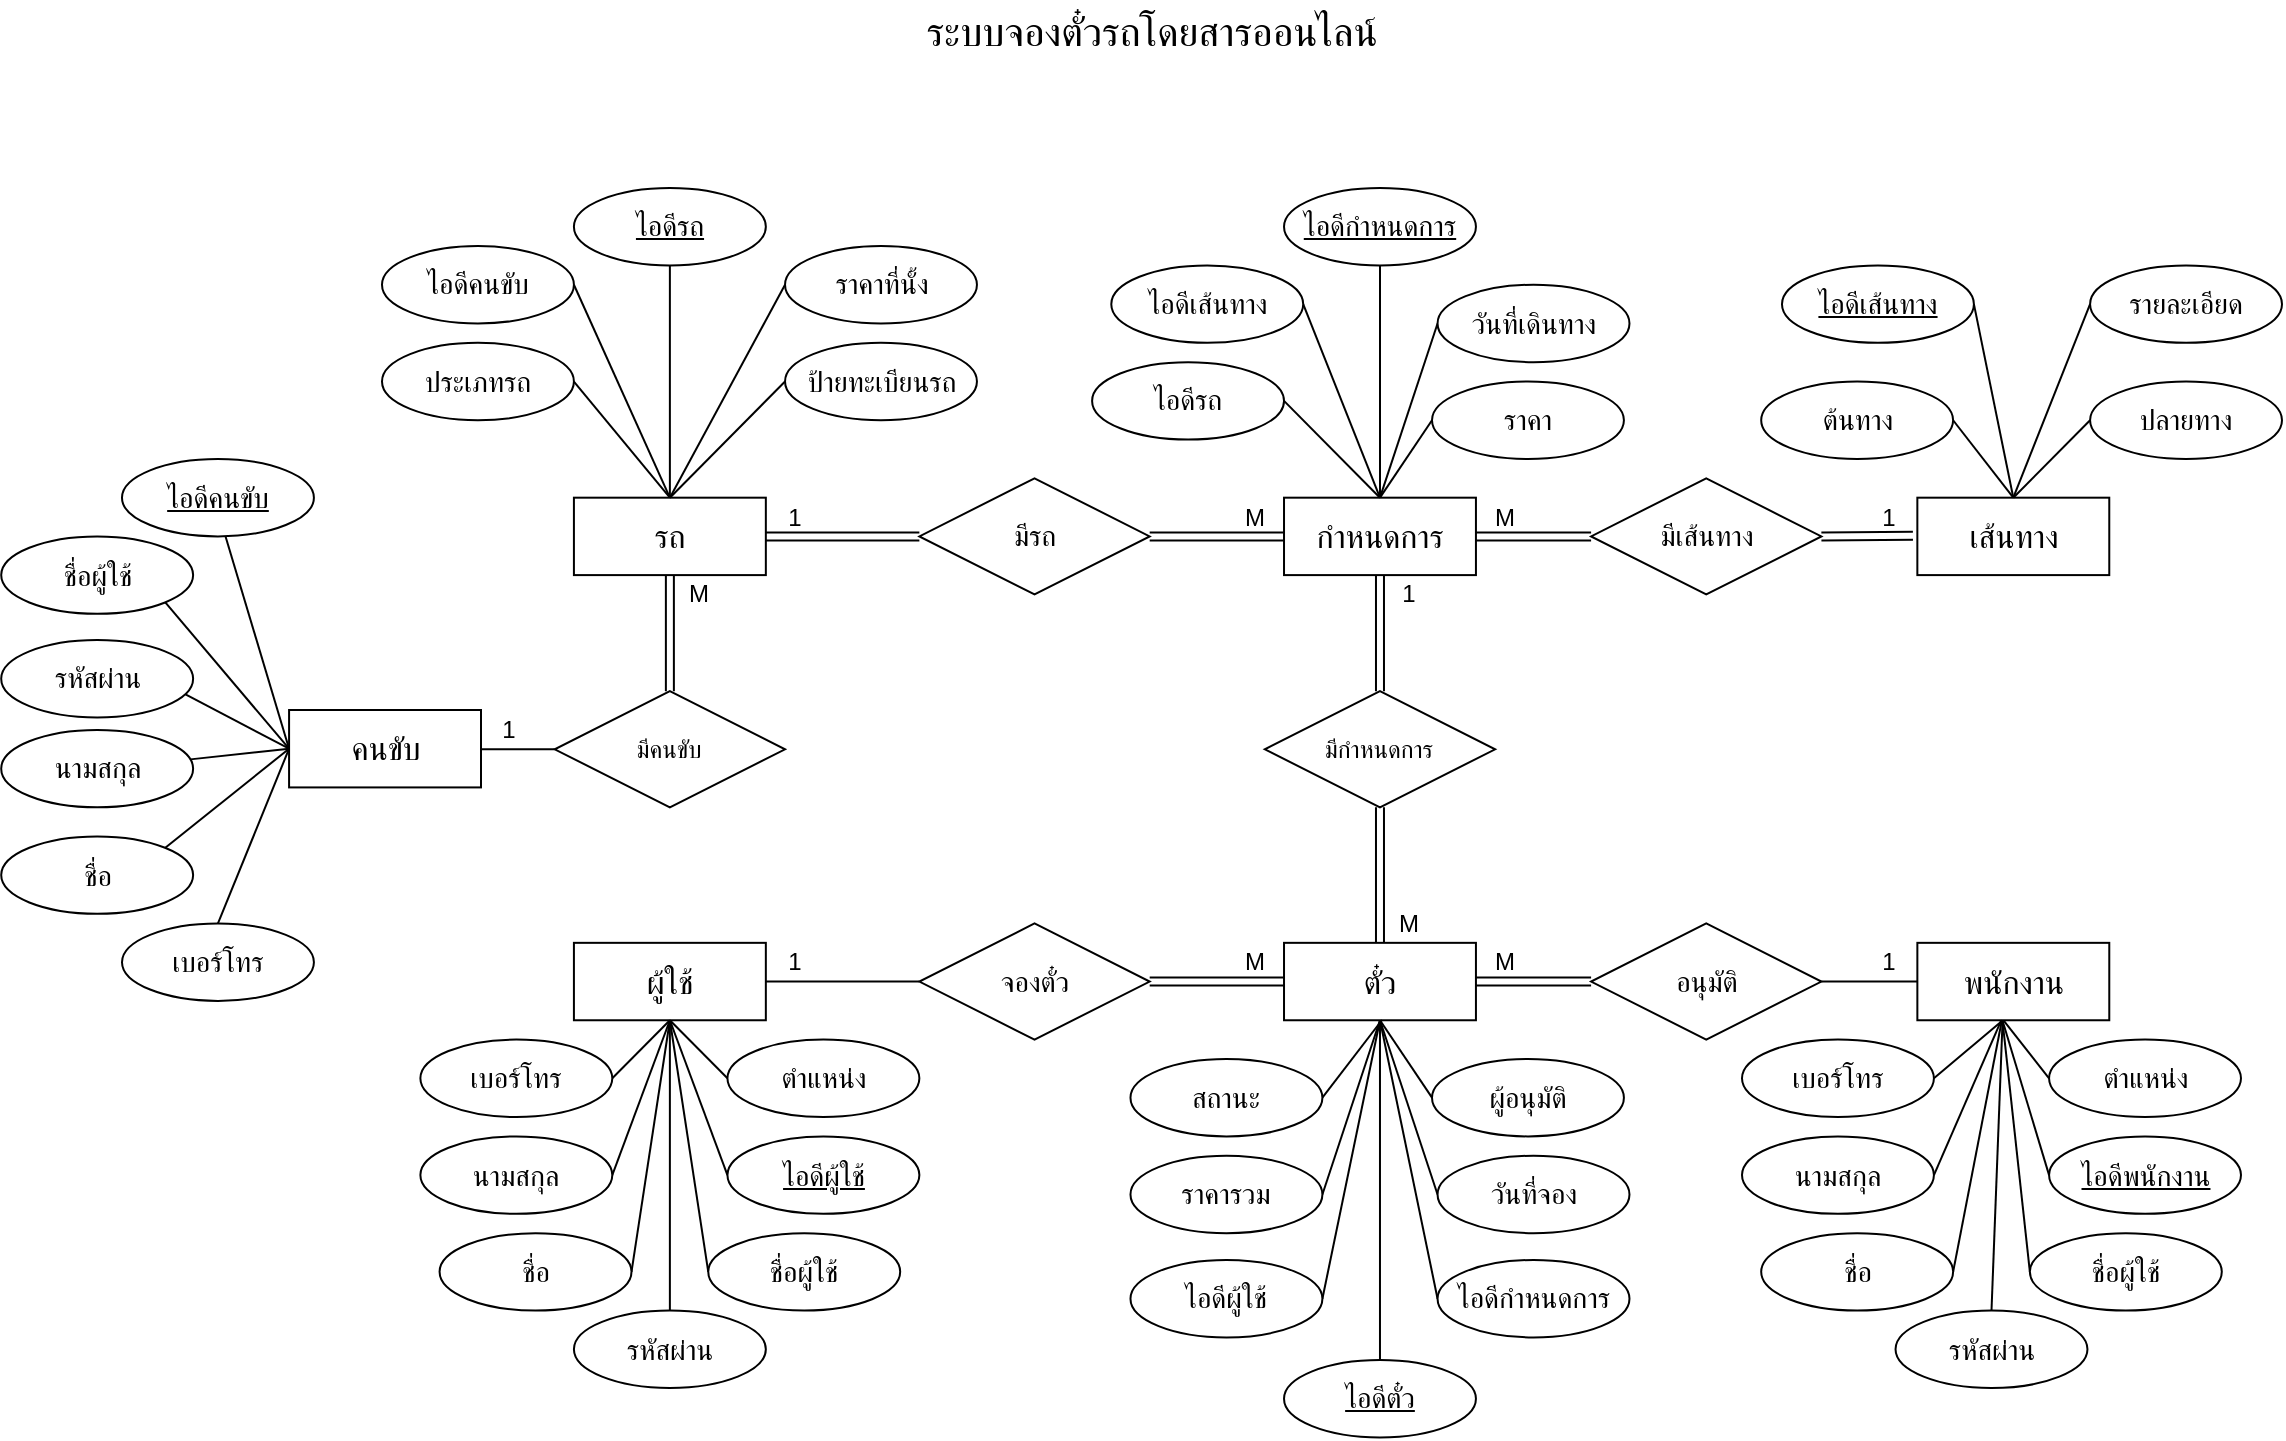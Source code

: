 <mxfile version="21.7.1" type="github">
  <diagram name="Page-1" id="Dknae987lEnLRzKgi6Qo">
    <mxGraphModel dx="1456" dy="661" grid="1" gridSize="10" guides="1" tooltips="1" connect="1" arrows="1" fold="1" page="1" pageScale="1" pageWidth="1169" pageHeight="827" math="0" shadow="0">
      <root>
        <mxCell id="0" />
        <mxCell id="1" parent="0" />
        <mxCell id="DM42iVaKXkSUvbLaC_-R-83" value="ระบบจองตั๋วรถโดยสารออนไลน์" style="text;strokeColor=none;align=center;fillColor=none;html=1;verticalAlign=middle;whiteSpace=wrap;rounded=0;fontSize=20;" parent="1" vertex="1">
          <mxGeometry x="445" y="20" width="280" height="30" as="geometry" />
        </mxCell>
        <mxCell id="DM42iVaKXkSUvbLaC_-R-16" value="ตั๋ว" style="whiteSpace=wrap;html=1;align=center;fontSize=16;" parent="1" vertex="1">
          <mxGeometry x="651.01" y="491.419" width="95.96" height="38.71" as="geometry" />
        </mxCell>
        <mxCell id="fq7sKHzNKrUJjAVNYg1c-3" value="ผู้ใช้" style="whiteSpace=wrap;html=1;align=center;fontSize=16;labelPosition=center;verticalLabelPosition=middle;verticalAlign=middle;" parent="1" vertex="1">
          <mxGeometry x="295.96" y="491.419" width="95.96" height="38.71" as="geometry" />
        </mxCell>
        <mxCell id="fq7sKHzNKrUJjAVNYg1c-7" style="edgeStyle=none;rounded=0;orthogonalLoop=1;jettySize=auto;html=1;exitX=0;exitY=0.5;exitDx=0;exitDy=0;endArrow=none;endFill=0;entryX=0.5;entryY=1;entryDx=0;entryDy=0;fontSize=14;labelPosition=center;verticalLabelPosition=middle;align=center;verticalAlign=middle;" parent="1" source="fq7sKHzNKrUJjAVNYg1c-4" target="fq7sKHzNKrUJjAVNYg1c-3" edge="1">
          <mxGeometry relative="1" as="geometry" />
        </mxCell>
        <mxCell id="fq7sKHzNKrUJjAVNYg1c-4" value="ไอดีผู้ใช้" style="ellipse;whiteSpace=wrap;html=1;align=center;fontStyle=4;fontSize=14;labelPosition=center;verticalLabelPosition=middle;verticalAlign=middle;" parent="1" vertex="1">
          <mxGeometry x="372.727" y="588.194" width="95.96" height="38.71" as="geometry" />
        </mxCell>
        <mxCell id="DM42iVaKXkSUvbLaC_-R-5" style="rounded=0;orthogonalLoop=1;jettySize=auto;html=1;entryX=0.5;entryY=1;entryDx=0;entryDy=0;endArrow=none;endFill=0;fontSize=14;labelPosition=center;verticalLabelPosition=middle;align=center;verticalAlign=middle;exitX=0;exitY=0.5;exitDx=0;exitDy=0;" parent="1" source="DM42iVaKXkSUvbLaC_-R-4" target="fq7sKHzNKrUJjAVNYg1c-3" edge="1">
          <mxGeometry relative="1" as="geometry" />
        </mxCell>
        <mxCell id="DM42iVaKXkSUvbLaC_-R-4" value="ชื่อผู้ใช้" style="ellipse;whiteSpace=wrap;html=1;align=center;fontStyle=0;fontSize=14;labelPosition=center;verticalLabelPosition=middle;verticalAlign=middle;" parent="1" vertex="1">
          <mxGeometry x="363.131" y="636.581" width="95.96" height="38.71" as="geometry" />
        </mxCell>
        <mxCell id="DM42iVaKXkSUvbLaC_-R-9" style="rounded=0;orthogonalLoop=1;jettySize=auto;html=1;exitX=0.5;exitY=0;exitDx=0;exitDy=0;endArrow=none;endFill=0;fontSize=14;labelPosition=center;verticalLabelPosition=middle;align=center;verticalAlign=middle;" parent="1" source="DM42iVaKXkSUvbLaC_-R-6" edge="1">
          <mxGeometry relative="1" as="geometry">
            <mxPoint x="343.939" y="530.129" as="targetPoint" />
          </mxGeometry>
        </mxCell>
        <mxCell id="DM42iVaKXkSUvbLaC_-R-6" value="รหัสผ่าน" style="ellipse;whiteSpace=wrap;html=1;align=center;fontSize=14;labelPosition=center;verticalLabelPosition=middle;verticalAlign=middle;" parent="1" vertex="1">
          <mxGeometry x="295.96" y="675.29" width="95.96" height="38.71" as="geometry" />
        </mxCell>
        <mxCell id="DM42iVaKXkSUvbLaC_-R-10" style="rounded=0;orthogonalLoop=1;jettySize=auto;html=1;exitX=1;exitY=0.5;exitDx=0;exitDy=0;endArrow=none;endFill=0;fontSize=14;labelPosition=center;verticalLabelPosition=middle;align=center;verticalAlign=middle;" parent="1" source="DM42iVaKXkSUvbLaC_-R-7" edge="1">
          <mxGeometry relative="1" as="geometry">
            <mxPoint x="343.939" y="530.129" as="targetPoint" />
          </mxGeometry>
        </mxCell>
        <mxCell id="DM42iVaKXkSUvbLaC_-R-7" value="ชื่อ" style="ellipse;whiteSpace=wrap;html=1;align=center;fontSize=14;labelPosition=center;verticalLabelPosition=middle;verticalAlign=middle;" parent="1" vertex="1">
          <mxGeometry x="228.788" y="636.581" width="95.96" height="38.71" as="geometry" />
        </mxCell>
        <mxCell id="DM42iVaKXkSUvbLaC_-R-11" style="rounded=0;orthogonalLoop=1;jettySize=auto;html=1;exitX=1;exitY=0.5;exitDx=0;exitDy=0;endArrow=none;endFill=0;fontSize=14;labelPosition=center;verticalLabelPosition=middle;align=center;verticalAlign=middle;" parent="1" source="DM42iVaKXkSUvbLaC_-R-8" edge="1">
          <mxGeometry relative="1" as="geometry">
            <mxPoint x="343.939" y="530.129" as="targetPoint" />
          </mxGeometry>
        </mxCell>
        <mxCell id="DM42iVaKXkSUvbLaC_-R-8" value="นามสกุล" style="ellipse;whiteSpace=wrap;html=1;align=center;fontSize=14;labelPosition=center;verticalLabelPosition=middle;verticalAlign=middle;" parent="1" vertex="1">
          <mxGeometry x="219.192" y="588.194" width="95.96" height="38.71" as="geometry" />
        </mxCell>
        <mxCell id="DM42iVaKXkSUvbLaC_-R-14" style="rounded=0;orthogonalLoop=1;jettySize=auto;html=1;exitX=1;exitY=0.5;exitDx=0;exitDy=0;entryX=0.5;entryY=1;entryDx=0;entryDy=0;endArrow=none;endFill=0;fontSize=14;labelPosition=center;verticalLabelPosition=middle;align=center;verticalAlign=middle;" parent="1" source="DM42iVaKXkSUvbLaC_-R-12" target="fq7sKHzNKrUJjAVNYg1c-3" edge="1">
          <mxGeometry relative="1" as="geometry" />
        </mxCell>
        <mxCell id="DM42iVaKXkSUvbLaC_-R-12" value="เบอร์โทร" style="ellipse;whiteSpace=wrap;html=1;align=center;fontSize=14;labelPosition=center;verticalLabelPosition=middle;verticalAlign=middle;" parent="1" vertex="1">
          <mxGeometry x="219.192" y="539.806" width="95.96" height="38.71" as="geometry" />
        </mxCell>
        <mxCell id="DM42iVaKXkSUvbLaC_-R-15" style="rounded=0;orthogonalLoop=1;jettySize=auto;html=1;exitX=0;exitY=0.5;exitDx=0;exitDy=0;entryX=0.5;entryY=1;entryDx=0;entryDy=0;endArrow=none;endFill=0;fontSize=14;labelPosition=center;verticalLabelPosition=middle;align=center;verticalAlign=middle;" parent="1" source="DM42iVaKXkSUvbLaC_-R-13" target="fq7sKHzNKrUJjAVNYg1c-3" edge="1">
          <mxGeometry relative="1" as="geometry" />
        </mxCell>
        <mxCell id="DM42iVaKXkSUvbLaC_-R-13" value="ตำแหน่ง" style="ellipse;whiteSpace=wrap;html=1;align=center;fontSize=14;labelPosition=center;verticalLabelPosition=middle;verticalAlign=middle;" parent="1" vertex="1">
          <mxGeometry x="372.727" y="539.806" width="95.96" height="38.71" as="geometry" />
        </mxCell>
        <mxCell id="DM42iVaKXkSUvbLaC_-R-18" value="รถ" style="whiteSpace=wrap;html=1;align=center;fontSize=16;" parent="1" vertex="1">
          <mxGeometry x="295.96" y="268.839" width="95.96" height="38.71" as="geometry" />
        </mxCell>
        <mxCell id="DM42iVaKXkSUvbLaC_-R-25" style="edgeStyle=orthogonalEdgeStyle;rounded=0;orthogonalLoop=1;jettySize=auto;html=1;exitX=0.5;exitY=1;exitDx=0;exitDy=0;entryX=0.5;entryY=0;entryDx=0;entryDy=0;verticalAlign=bottom;endArrow=none;endFill=0;" parent="1" source="DM42iVaKXkSUvbLaC_-R-20" target="DM42iVaKXkSUvbLaC_-R-18" edge="1">
          <mxGeometry relative="1" as="geometry" />
        </mxCell>
        <mxCell id="DM42iVaKXkSUvbLaC_-R-20" value="ไอดีรถ" style="ellipse;whiteSpace=wrap;html=1;align=center;fontStyle=4;fontSize=14;" parent="1" vertex="1">
          <mxGeometry x="295.96" y="114" width="95.96" height="38.71" as="geometry" />
        </mxCell>
        <mxCell id="DM42iVaKXkSUvbLaC_-R-29" style="rounded=0;orthogonalLoop=1;jettySize=auto;html=1;exitX=0;exitY=0.5;exitDx=0;exitDy=0;entryX=0.5;entryY=0;entryDx=0;entryDy=0;endArrow=none;endFill=0;" parent="1" source="DM42iVaKXkSUvbLaC_-R-21" target="DM42iVaKXkSUvbLaC_-R-18" edge="1">
          <mxGeometry relative="1" as="geometry" />
        </mxCell>
        <mxCell id="DM42iVaKXkSUvbLaC_-R-21" value="ป้ายทะเบียนรถ" style="ellipse;whiteSpace=wrap;html=1;align=center;fontSize=14;" parent="1" vertex="1">
          <mxGeometry x="401.515" y="191.419" width="95.96" height="38.71" as="geometry" />
        </mxCell>
        <mxCell id="DM42iVaKXkSUvbLaC_-R-26" style="rounded=0;orthogonalLoop=1;jettySize=auto;html=1;exitX=1;exitY=0.5;exitDx=0;exitDy=0;entryX=0.5;entryY=0;entryDx=0;entryDy=0;endArrow=none;endFill=0;" parent="1" source="DM42iVaKXkSUvbLaC_-R-22" target="DM42iVaKXkSUvbLaC_-R-18" edge="1">
          <mxGeometry relative="1" as="geometry" />
        </mxCell>
        <mxCell id="DM42iVaKXkSUvbLaC_-R-22" value="ไอดีคนขับ" style="ellipse;whiteSpace=wrap;html=1;align=center;fontStyle=0;fontSize=14;labelPosition=center;verticalLabelPosition=middle;verticalAlign=middle;" parent="1" vertex="1">
          <mxGeometry x="200" y="143.032" width="95.96" height="38.71" as="geometry" />
        </mxCell>
        <mxCell id="DM42iVaKXkSUvbLaC_-R-28" style="rounded=0;orthogonalLoop=1;jettySize=auto;html=1;exitX=1;exitY=0.5;exitDx=0;exitDy=0;endArrow=none;endFill=0;" parent="1" source="DM42iVaKXkSUvbLaC_-R-23" edge="1">
          <mxGeometry relative="1" as="geometry">
            <mxPoint x="343.939" y="268.839" as="targetPoint" />
          </mxGeometry>
        </mxCell>
        <mxCell id="DM42iVaKXkSUvbLaC_-R-23" value="ประเภทรถ" style="ellipse;whiteSpace=wrap;html=1;align=center;fontSize=14;" parent="1" vertex="1">
          <mxGeometry x="200" y="191.419" width="95.96" height="38.71" as="geometry" />
        </mxCell>
        <mxCell id="DM42iVaKXkSUvbLaC_-R-27" style="rounded=0;orthogonalLoop=1;jettySize=auto;html=1;exitX=0;exitY=0.5;exitDx=0;exitDy=0;endArrow=none;endFill=0;entryX=0.5;entryY=0;entryDx=0;entryDy=0;" parent="1" source="DM42iVaKXkSUvbLaC_-R-24" target="DM42iVaKXkSUvbLaC_-R-18" edge="1">
          <mxGeometry relative="1" as="geometry" />
        </mxCell>
        <mxCell id="DM42iVaKXkSUvbLaC_-R-24" value="ราคาที่นั้ง" style="ellipse;whiteSpace=wrap;html=1;align=center;fontSize=14;" parent="1" vertex="1">
          <mxGeometry x="401.515" y="143.032" width="95.96" height="38.71" as="geometry" />
        </mxCell>
        <mxCell id="DM42iVaKXkSUvbLaC_-R-30" value="มีคนขับ" style="shape=rhombus;perimeter=rhombusPerimeter;whiteSpace=wrap;html=1;align=center;" parent="1" vertex="1">
          <mxGeometry x="286.364" y="365.613" width="115.152" height="58.065" as="geometry" />
        </mxCell>
        <mxCell id="DM42iVaKXkSUvbLaC_-R-31" style="edgeStyle=orthogonalEdgeStyle;rounded=0;orthogonalLoop=1;jettySize=auto;html=1;exitX=0.5;exitY=1;exitDx=0;exitDy=0;entryX=0.5;entryY=0;entryDx=0;entryDy=0;endArrow=none;endFill=0;shape=link;" parent="1" source="DM42iVaKXkSUvbLaC_-R-18" target="DM42iVaKXkSUvbLaC_-R-30" edge="1">
          <mxGeometry relative="1" as="geometry" />
        </mxCell>
        <mxCell id="DM42iVaKXkSUvbLaC_-R-34" value="กำหนดการ" style="whiteSpace=wrap;html=1;align=center;fontSize=16;" parent="1" vertex="1">
          <mxGeometry x="651.01" y="268.839" width="95.96" height="38.71" as="geometry" />
        </mxCell>
        <mxCell id="DM42iVaKXkSUvbLaC_-R-40" style="rounded=0;orthogonalLoop=1;jettySize=auto;html=1;exitX=1;exitY=0.5;exitDx=0;exitDy=0;endArrow=none;endFill=0;entryX=0.5;entryY=0;entryDx=0;entryDy=0;" parent="1" source="DM42iVaKXkSUvbLaC_-R-35" target="DM42iVaKXkSUvbLaC_-R-34" edge="1">
          <mxGeometry relative="1" as="geometry" />
        </mxCell>
        <mxCell id="DM42iVaKXkSUvbLaC_-R-35" value="ไอดีเส้นทาง" style="ellipse;whiteSpace=wrap;html=1;align=center;fontSize=14;" parent="1" vertex="1">
          <mxGeometry x="564.646" y="152.71" width="95.96" height="38.71" as="geometry" />
        </mxCell>
        <mxCell id="DM42iVaKXkSUvbLaC_-R-39" style="rounded=0;orthogonalLoop=1;jettySize=auto;html=1;exitX=0.5;exitY=1;exitDx=0;exitDy=0;entryX=0.5;entryY=0;entryDx=0;entryDy=0;endArrow=none;endFill=0;" parent="1" source="DM42iVaKXkSUvbLaC_-R-36" target="DM42iVaKXkSUvbLaC_-R-34" edge="1">
          <mxGeometry relative="1" as="geometry" />
        </mxCell>
        <mxCell id="DM42iVaKXkSUvbLaC_-R-36" value="ไอดีกำหนดการ" style="ellipse;whiteSpace=wrap;html=1;align=center;fontStyle=4;fontSize=14;" parent="1" vertex="1">
          <mxGeometry x="651.01" y="114" width="95.96" height="38.71" as="geometry" />
        </mxCell>
        <mxCell id="DM42iVaKXkSUvbLaC_-R-41" style="rounded=0;orthogonalLoop=1;jettySize=auto;html=1;exitX=0;exitY=0.5;exitDx=0;exitDy=0;entryX=0.5;entryY=0;entryDx=0;entryDy=0;endArrow=none;endFill=0;" parent="1" source="DM42iVaKXkSUvbLaC_-R-37" target="DM42iVaKXkSUvbLaC_-R-34" edge="1">
          <mxGeometry relative="1" as="geometry" />
        </mxCell>
        <mxCell id="DM42iVaKXkSUvbLaC_-R-37" value="วันที่เดินทาง" style="ellipse;whiteSpace=wrap;html=1;align=center;fontSize=14;" parent="1" vertex="1">
          <mxGeometry x="727.778" y="162.387" width="95.96" height="38.71" as="geometry" />
        </mxCell>
        <mxCell id="DM42iVaKXkSUvbLaC_-R-42" style="rounded=0;orthogonalLoop=1;jettySize=auto;html=1;exitX=1;exitY=0.5;exitDx=0;exitDy=0;entryX=0.5;entryY=0;entryDx=0;entryDy=0;endArrow=none;endFill=0;" parent="1" source="DM42iVaKXkSUvbLaC_-R-38" target="DM42iVaKXkSUvbLaC_-R-34" edge="1">
          <mxGeometry relative="1" as="geometry" />
        </mxCell>
        <mxCell id="DM42iVaKXkSUvbLaC_-R-38" value="ไอดีรถ" style="ellipse;whiteSpace=wrap;html=1;align=center;fontStyle=0;fontSize=14;" parent="1" vertex="1">
          <mxGeometry x="555.051" y="201.097" width="95.96" height="38.71" as="geometry" />
        </mxCell>
        <mxCell id="DM42iVaKXkSUvbLaC_-R-44" style="edgeStyle=orthogonalEdgeStyle;rounded=0;orthogonalLoop=1;jettySize=auto;html=1;exitX=1;exitY=0.5;exitDx=0;exitDy=0;entryX=0;entryY=0.5;entryDx=0;entryDy=0;endArrow=none;endFill=0;shape=link;" parent="1" source="DM42iVaKXkSUvbLaC_-R-43" target="DM42iVaKXkSUvbLaC_-R-34" edge="1">
          <mxGeometry relative="1" as="geometry" />
        </mxCell>
        <mxCell id="DM42iVaKXkSUvbLaC_-R-43" value="มีรถ" style="shape=rhombus;perimeter=rhombusPerimeter;whiteSpace=wrap;html=1;align=center;fontSize=14;" parent="1" vertex="1">
          <mxGeometry x="468.687" y="259.161" width="115.152" height="58.065" as="geometry" />
        </mxCell>
        <mxCell id="DM42iVaKXkSUvbLaC_-R-45" style="edgeStyle=orthogonalEdgeStyle;rounded=0;orthogonalLoop=1;jettySize=auto;html=1;exitX=1;exitY=0.5;exitDx=0;exitDy=0;entryX=0;entryY=0.5;entryDx=0;entryDy=0;endArrow=none;endFill=0;shape=link;" parent="1" source="DM42iVaKXkSUvbLaC_-R-18" target="DM42iVaKXkSUvbLaC_-R-43" edge="1">
          <mxGeometry relative="1" as="geometry" />
        </mxCell>
        <mxCell id="DM42iVaKXkSUvbLaC_-R-46" value="เส้นทาง" style="whiteSpace=wrap;html=1;align=center;fontSize=16;" parent="1" vertex="1">
          <mxGeometry x="967.677" y="268.839" width="95.96" height="38.71" as="geometry" />
        </mxCell>
        <mxCell id="DM42iVaKXkSUvbLaC_-R-53" style="rounded=0;orthogonalLoop=1;jettySize=auto;html=1;exitX=1;exitY=0.5;exitDx=0;exitDy=0;endArrow=none;endFill=0;entryX=0.5;entryY=0;entryDx=0;entryDy=0;" parent="1" source="DM42iVaKXkSUvbLaC_-R-48" target="DM42iVaKXkSUvbLaC_-R-46" edge="1">
          <mxGeometry relative="1" as="geometry" />
        </mxCell>
        <mxCell id="DM42iVaKXkSUvbLaC_-R-48" value="ไอดีเส้นทาง" style="ellipse;whiteSpace=wrap;html=1;align=center;fontStyle=4;fontSize=14;" parent="1" vertex="1">
          <mxGeometry x="899.997" y="152.71" width="95.96" height="38.71" as="geometry" />
        </mxCell>
        <mxCell id="DM42iVaKXkSUvbLaC_-R-56" style="rounded=0;orthogonalLoop=1;jettySize=auto;html=1;exitX=0;exitY=0.5;exitDx=0;exitDy=0;entryX=0.5;entryY=0;entryDx=0;entryDy=0;endArrow=none;endFill=0;" parent="1" source="DM42iVaKXkSUvbLaC_-R-49" target="DM42iVaKXkSUvbLaC_-R-34" edge="1">
          <mxGeometry relative="1" as="geometry" />
        </mxCell>
        <mxCell id="DM42iVaKXkSUvbLaC_-R-49" value="ราคา" style="ellipse;whiteSpace=wrap;html=1;align=center;fontSize=14;" parent="1" vertex="1">
          <mxGeometry x="724.999" y="210.77" width="95.96" height="38.71" as="geometry" />
        </mxCell>
        <mxCell id="DM42iVaKXkSUvbLaC_-R-54" style="rounded=0;orthogonalLoop=1;jettySize=auto;html=1;exitX=0;exitY=0.5;exitDx=0;exitDy=0;entryX=0.5;entryY=0;entryDx=0;entryDy=0;endArrow=none;endFill=0;" parent="1" source="DM42iVaKXkSUvbLaC_-R-50" target="DM42iVaKXkSUvbLaC_-R-46" edge="1">
          <mxGeometry relative="1" as="geometry" />
        </mxCell>
        <mxCell id="DM42iVaKXkSUvbLaC_-R-50" value="รายละเอียด" style="ellipse;whiteSpace=wrap;html=1;align=center;fontSize=14;" parent="1" vertex="1">
          <mxGeometry x="1054.04" y="152.71" width="95.96" height="38.71" as="geometry" />
        </mxCell>
        <mxCell id="DM42iVaKXkSUvbLaC_-R-57" style="rounded=0;orthogonalLoop=1;jettySize=auto;html=1;exitX=1;exitY=0.5;exitDx=0;exitDy=0;endArrow=none;endFill=0;" parent="1" source="DM42iVaKXkSUvbLaC_-R-51" edge="1">
          <mxGeometry relative="1" as="geometry">
            <mxPoint x="1015.657" y="268.839" as="targetPoint" />
          </mxGeometry>
        </mxCell>
        <mxCell id="DM42iVaKXkSUvbLaC_-R-51" value="ต้นทาง" style="ellipse;whiteSpace=wrap;html=1;align=center;fontSize=14;" parent="1" vertex="1">
          <mxGeometry x="889.599" y="210.777" width="95.96" height="38.71" as="geometry" />
        </mxCell>
        <mxCell id="DM42iVaKXkSUvbLaC_-R-55" style="rounded=0;orthogonalLoop=1;jettySize=auto;html=1;exitX=0;exitY=0.5;exitDx=0;exitDy=0;endArrow=none;endFill=0;" parent="1" source="DM42iVaKXkSUvbLaC_-R-52" edge="1">
          <mxGeometry relative="1" as="geometry">
            <mxPoint x="1015.657" y="268.839" as="targetPoint" />
          </mxGeometry>
        </mxCell>
        <mxCell id="DM42iVaKXkSUvbLaC_-R-52" value="ปลายทาง" style="ellipse;whiteSpace=wrap;html=1;align=center;fontSize=14;" parent="1" vertex="1">
          <mxGeometry x="1054.04" y="210.777" width="95.96" height="38.71" as="geometry" />
        </mxCell>
        <mxCell id="DM42iVaKXkSUvbLaC_-R-59" style="rounded=0;orthogonalLoop=1;jettySize=auto;html=1;exitX=0;exitY=0.5;exitDx=0;exitDy=0;entryX=1;entryY=0.5;entryDx=0;entryDy=0;shape=link;" parent="1" source="DM42iVaKXkSUvbLaC_-R-58" target="DM42iVaKXkSUvbLaC_-R-34" edge="1">
          <mxGeometry relative="1" as="geometry" />
        </mxCell>
        <mxCell id="DM42iVaKXkSUvbLaC_-R-60" style="rounded=0;orthogonalLoop=1;jettySize=auto;html=1;exitX=1;exitY=0.5;exitDx=0;exitDy=0;entryX=-0.023;entryY=0.492;entryDx=0;entryDy=0;entryPerimeter=0;endArrow=none;endFill=0;shape=link;" parent="1" source="DM42iVaKXkSUvbLaC_-R-58" target="DM42iVaKXkSUvbLaC_-R-46" edge="1">
          <mxGeometry relative="1" as="geometry" />
        </mxCell>
        <mxCell id="DM42iVaKXkSUvbLaC_-R-58" value="มีเส้นทาง" style="shape=rhombus;perimeter=rhombusPerimeter;whiteSpace=wrap;html=1;align=center;fontSize=14;" parent="1" vertex="1">
          <mxGeometry x="804.545" y="259.161" width="115.152" height="58.065" as="geometry" />
        </mxCell>
        <mxCell id="DM42iVaKXkSUvbLaC_-R-62" style="edgeStyle=orthogonalEdgeStyle;rounded=0;orthogonalLoop=1;jettySize=auto;html=1;exitX=0.5;exitY=1;exitDx=0;exitDy=0;entryX=0.5;entryY=0;entryDx=0;entryDy=0;shape=link;" parent="1" source="DM42iVaKXkSUvbLaC_-R-61" target="DM42iVaKXkSUvbLaC_-R-16" edge="1">
          <mxGeometry relative="1" as="geometry" />
        </mxCell>
        <mxCell id="DM42iVaKXkSUvbLaC_-R-63" style="edgeStyle=orthogonalEdgeStyle;rounded=0;orthogonalLoop=1;jettySize=auto;html=1;exitX=0.5;exitY=0;exitDx=0;exitDy=0;entryX=0.5;entryY=1;entryDx=0;entryDy=0;endArrow=none;endFill=0;shape=link;" parent="1" source="DM42iVaKXkSUvbLaC_-R-61" target="DM42iVaKXkSUvbLaC_-R-34" edge="1">
          <mxGeometry relative="1" as="geometry" />
        </mxCell>
        <mxCell id="DM42iVaKXkSUvbLaC_-R-61" value="มีกำหนดการ" style="shape=rhombus;perimeter=rhombusPerimeter;whiteSpace=wrap;html=1;align=center;" parent="1" vertex="1">
          <mxGeometry x="641.414" y="365.613" width="115.152" height="58.065" as="geometry" />
        </mxCell>
        <mxCell id="DM42iVaKXkSUvbLaC_-R-65" style="rounded=0;orthogonalLoop=1;jettySize=auto;html=1;exitX=1;exitY=0.5;exitDx=0;exitDy=0;entryX=0;entryY=0.5;entryDx=0;entryDy=0;shape=link;" parent="1" source="DM42iVaKXkSUvbLaC_-R-64" target="DM42iVaKXkSUvbLaC_-R-16" edge="1">
          <mxGeometry relative="1" as="geometry" />
        </mxCell>
        <mxCell id="DM42iVaKXkSUvbLaC_-R-66" style="edgeStyle=orthogonalEdgeStyle;rounded=0;orthogonalLoop=1;jettySize=auto;html=1;exitX=0;exitY=0.5;exitDx=0;exitDy=0;entryX=1;entryY=0.5;entryDx=0;entryDy=0;endArrow=none;endFill=0;" parent="1" source="DM42iVaKXkSUvbLaC_-R-64" target="fq7sKHzNKrUJjAVNYg1c-3" edge="1">
          <mxGeometry relative="1" as="geometry" />
        </mxCell>
        <mxCell id="DM42iVaKXkSUvbLaC_-R-64" value="จองตั๋ว" style="shape=rhombus;perimeter=rhombusPerimeter;whiteSpace=wrap;html=1;align=center;fontSize=14;" parent="1" vertex="1">
          <mxGeometry x="468.687" y="481.742" width="115.152" height="58.065" as="geometry" />
        </mxCell>
        <mxCell id="DM42iVaKXkSUvbLaC_-R-72" style="rounded=0;orthogonalLoop=1;jettySize=auto;html=1;exitX=0.5;exitY=0;exitDx=0;exitDy=0;entryX=0.5;entryY=1;entryDx=0;entryDy=0;endArrow=none;endFill=0;" parent="1" source="DM42iVaKXkSUvbLaC_-R-67" target="DM42iVaKXkSUvbLaC_-R-16" edge="1">
          <mxGeometry relative="1" as="geometry" />
        </mxCell>
        <mxCell id="DM42iVaKXkSUvbLaC_-R-67" value="ไอดีตั๋ว" style="ellipse;whiteSpace=wrap;html=1;align=center;fontStyle=4;fontSize=14;" parent="1" vertex="1">
          <mxGeometry x="651.01" y="700.0" width="95.96" height="38.71" as="geometry" />
        </mxCell>
        <mxCell id="DM42iVaKXkSUvbLaC_-R-75" style="rounded=0;orthogonalLoop=1;jettySize=auto;html=1;exitX=1;exitY=0.5;exitDx=0;exitDy=0;endArrow=none;endFill=0;" parent="1" source="DM42iVaKXkSUvbLaC_-R-68" edge="1">
          <mxGeometry relative="1" as="geometry">
            <mxPoint x="698.99" y="530.129" as="targetPoint" />
          </mxGeometry>
        </mxCell>
        <mxCell id="DM42iVaKXkSUvbLaC_-R-68" value="ไอดีผู้ใช้" style="ellipse;whiteSpace=wrap;html=1;align=center;fontSize=14;" parent="1" vertex="1">
          <mxGeometry x="574.242" y="650.003" width="95.96" height="38.71" as="geometry" />
        </mxCell>
        <mxCell id="DM42iVaKXkSUvbLaC_-R-74" style="rounded=0;orthogonalLoop=1;jettySize=auto;html=1;exitX=0;exitY=0.5;exitDx=0;exitDy=0;endArrow=none;endFill=0;" parent="1" source="DM42iVaKXkSUvbLaC_-R-69" edge="1">
          <mxGeometry relative="1" as="geometry">
            <mxPoint x="698.99" y="530.129" as="targetPoint" />
          </mxGeometry>
        </mxCell>
        <mxCell id="DM42iVaKXkSUvbLaC_-R-69" value="ไอดีกำหนดการ" style="ellipse;whiteSpace=wrap;html=1;align=center;fontSize=14;" parent="1" vertex="1">
          <mxGeometry x="727.778" y="650.003" width="95.96" height="38.71" as="geometry" />
        </mxCell>
        <mxCell id="DM42iVaKXkSUvbLaC_-R-76" style="rounded=0;orthogonalLoop=1;jettySize=auto;html=1;exitX=1;exitY=0.5;exitDx=0;exitDy=0;endArrow=none;endFill=0;" parent="1" source="DM42iVaKXkSUvbLaC_-R-70" edge="1">
          <mxGeometry relative="1" as="geometry">
            <mxPoint x="698.99" y="530.129" as="targetPoint" />
          </mxGeometry>
        </mxCell>
        <mxCell id="DM42iVaKXkSUvbLaC_-R-70" value="ราคารวม" style="ellipse;whiteSpace=wrap;html=1;align=center;fontSize=14;" parent="1" vertex="1">
          <mxGeometry x="574.242" y="597.866" width="95.96" height="38.71" as="geometry" />
        </mxCell>
        <mxCell id="DM42iVaKXkSUvbLaC_-R-73" style="rounded=0;orthogonalLoop=1;jettySize=auto;html=1;exitX=0;exitY=0.5;exitDx=0;exitDy=0;endArrow=none;endFill=0;" parent="1" source="DM42iVaKXkSUvbLaC_-R-71" edge="1">
          <mxGeometry relative="1" as="geometry">
            <mxPoint x="698.99" y="530.129" as="targetPoint" />
          </mxGeometry>
        </mxCell>
        <mxCell id="DM42iVaKXkSUvbLaC_-R-71" value="วันที่จอง" style="ellipse;whiteSpace=wrap;html=1;align=center;fontSize=14;" parent="1" vertex="1">
          <mxGeometry x="727.778" y="597.866" width="95.96" height="38.71" as="geometry" />
        </mxCell>
        <mxCell id="DM42iVaKXkSUvbLaC_-R-77" value="1" style="text;strokeColor=none;align=center;fillColor=none;html=1;verticalAlign=middle;whiteSpace=wrap;rounded=0;" parent="1" vertex="1">
          <mxGeometry x="391.919" y="268.839" width="28.788" height="19.355" as="geometry" />
        </mxCell>
        <mxCell id="DM42iVaKXkSUvbLaC_-R-78" value="M" style="text;strokeColor=none;align=center;fillColor=none;html=1;verticalAlign=middle;whiteSpace=wrap;rounded=0;" parent="1" vertex="1">
          <mxGeometry x="622.222" y="268.839" width="28.788" height="19.355" as="geometry" />
        </mxCell>
        <mxCell id="DM42iVaKXkSUvbLaC_-R-79" value="1" style="text;strokeColor=none;align=center;fillColor=none;html=1;verticalAlign=middle;whiteSpace=wrap;rounded=0;" parent="1" vertex="1">
          <mxGeometry x="938.889" y="268.839" width="28.788" height="19.355" as="geometry" />
        </mxCell>
        <mxCell id="DM42iVaKXkSUvbLaC_-R-80" value="M" style="text;strokeColor=none;align=center;fillColor=none;html=1;verticalAlign=middle;whiteSpace=wrap;rounded=0;" parent="1" vertex="1">
          <mxGeometry x="746.97" y="268.839" width="28.788" height="19.355" as="geometry" />
        </mxCell>
        <mxCell id="DM42iVaKXkSUvbLaC_-R-81" value="1" style="text;strokeColor=none;align=center;fillColor=none;html=1;verticalAlign=middle;whiteSpace=wrap;rounded=0;" parent="1" vertex="1">
          <mxGeometry x="698.99" y="307.548" width="28.788" height="19.355" as="geometry" />
        </mxCell>
        <mxCell id="DM42iVaKXkSUvbLaC_-R-163" value="M" style="text;strokeColor=none;align=center;fillColor=none;html=1;verticalAlign=middle;whiteSpace=wrap;rounded=0;" parent="1" vertex="1">
          <mxGeometry x="343.94" y="307.547" width="28.788" height="19.355" as="geometry" />
        </mxCell>
        <mxCell id="DM42iVaKXkSUvbLaC_-R-164" value="M" style="text;strokeColor=none;align=center;fillColor=none;html=1;verticalAlign=middle;whiteSpace=wrap;rounded=0;" parent="1" vertex="1">
          <mxGeometry x="698.988" y="472.064" width="28.788" height="19.355" as="geometry" />
        </mxCell>
        <mxCell id="DM42iVaKXkSUvbLaC_-R-165" value="M" style="text;strokeColor=none;align=center;fillColor=none;html=1;verticalAlign=middle;whiteSpace=wrap;rounded=0;" parent="1" vertex="1">
          <mxGeometry x="622.223" y="491.422" width="28.788" height="19.355" as="geometry" />
        </mxCell>
        <mxCell id="DM42iVaKXkSUvbLaC_-R-166" value="1" style="text;strokeColor=none;align=center;fillColor=none;html=1;verticalAlign=middle;whiteSpace=wrap;rounded=0;" parent="1" vertex="1">
          <mxGeometry x="391.919" y="491.422" width="28.788" height="19.355" as="geometry" />
        </mxCell>
        <mxCell id="eedVxBaI3rq21dq4Rr7A-2" value="พนักงาน" style="whiteSpace=wrap;html=1;align=center;fontSize=16;labelPosition=center;verticalLabelPosition=middle;verticalAlign=middle;" vertex="1" parent="1">
          <mxGeometry x="967.68" y="491.419" width="95.96" height="38.71" as="geometry" />
        </mxCell>
        <mxCell id="eedVxBaI3rq21dq4Rr7A-3" style="edgeStyle=none;rounded=0;orthogonalLoop=1;jettySize=auto;html=1;exitX=0;exitY=0.5;exitDx=0;exitDy=0;endArrow=none;endFill=0;entryX=0.444;entryY=1.007;entryDx=0;entryDy=0;fontSize=14;labelPosition=center;verticalLabelPosition=middle;align=center;verticalAlign=middle;entryPerimeter=0;" edge="1" parent="1" source="eedVxBaI3rq21dq4Rr7A-4" target="eedVxBaI3rq21dq4Rr7A-2">
          <mxGeometry relative="1" as="geometry" />
        </mxCell>
        <mxCell id="eedVxBaI3rq21dq4Rr7A-4" value="ไอดีพนักงาน" style="ellipse;whiteSpace=wrap;html=1;align=center;fontStyle=4;fontSize=14;labelPosition=center;verticalLabelPosition=middle;verticalAlign=middle;" vertex="1" parent="1">
          <mxGeometry x="1033.537" y="588.194" width="95.96" height="38.71" as="geometry" />
        </mxCell>
        <mxCell id="eedVxBaI3rq21dq4Rr7A-5" style="rounded=0;orthogonalLoop=1;jettySize=auto;html=1;entryX=0.444;entryY=1.014;entryDx=0;entryDy=0;endArrow=none;endFill=0;fontSize=14;labelPosition=center;verticalLabelPosition=middle;align=center;verticalAlign=middle;exitX=0;exitY=0.5;exitDx=0;exitDy=0;entryPerimeter=0;" edge="1" parent="1" source="eedVxBaI3rq21dq4Rr7A-6" target="eedVxBaI3rq21dq4Rr7A-2">
          <mxGeometry relative="1" as="geometry" />
        </mxCell>
        <mxCell id="eedVxBaI3rq21dq4Rr7A-6" value="ชื่อผู้ใช้" style="ellipse;whiteSpace=wrap;html=1;align=center;fontStyle=0;fontSize=14;labelPosition=center;verticalLabelPosition=middle;verticalAlign=middle;" vertex="1" parent="1">
          <mxGeometry x="1023.941" y="636.581" width="95.96" height="38.71" as="geometry" />
        </mxCell>
        <mxCell id="eedVxBaI3rq21dq4Rr7A-7" style="rounded=0;orthogonalLoop=1;jettySize=auto;html=1;exitX=0.5;exitY=0;exitDx=0;exitDy=0;endArrow=none;endFill=0;fontSize=14;labelPosition=center;verticalLabelPosition=middle;align=center;verticalAlign=middle;entryX=0.444;entryY=1.007;entryDx=0;entryDy=0;entryPerimeter=0;" edge="1" parent="1" source="eedVxBaI3rq21dq4Rr7A-8" target="eedVxBaI3rq21dq4Rr7A-2">
          <mxGeometry relative="1" as="geometry">
            <mxPoint x="1004.749" y="530.129" as="targetPoint" />
          </mxGeometry>
        </mxCell>
        <mxCell id="eedVxBaI3rq21dq4Rr7A-8" value="รหัสผ่าน" style="ellipse;whiteSpace=wrap;html=1;align=center;fontSize=14;labelPosition=center;verticalLabelPosition=middle;verticalAlign=middle;" vertex="1" parent="1">
          <mxGeometry x="956.77" y="675.29" width="95.96" height="38.71" as="geometry" />
        </mxCell>
        <mxCell id="eedVxBaI3rq21dq4Rr7A-9" style="rounded=0;orthogonalLoop=1;jettySize=auto;html=1;exitX=1;exitY=0.5;exitDx=0;exitDy=0;endArrow=none;endFill=0;fontSize=14;labelPosition=center;verticalLabelPosition=middle;align=center;verticalAlign=middle;entryX=0.44;entryY=1.007;entryDx=0;entryDy=0;entryPerimeter=0;" edge="1" parent="1" source="eedVxBaI3rq21dq4Rr7A-10" target="eedVxBaI3rq21dq4Rr7A-2">
          <mxGeometry relative="1" as="geometry">
            <mxPoint x="1004.749" y="530.129" as="targetPoint" />
          </mxGeometry>
        </mxCell>
        <mxCell id="eedVxBaI3rq21dq4Rr7A-10" value="ชื่อ" style="ellipse;whiteSpace=wrap;html=1;align=center;fontSize=14;labelPosition=center;verticalLabelPosition=middle;verticalAlign=middle;" vertex="1" parent="1">
          <mxGeometry x="889.598" y="636.581" width="95.96" height="38.71" as="geometry" />
        </mxCell>
        <mxCell id="eedVxBaI3rq21dq4Rr7A-11" style="rounded=0;orthogonalLoop=1;jettySize=auto;html=1;exitX=1;exitY=0.5;exitDx=0;exitDy=0;endArrow=none;endFill=0;fontSize=14;labelPosition=center;verticalLabelPosition=middle;align=center;verticalAlign=middle;entryX=0.436;entryY=1.007;entryDx=0;entryDy=0;entryPerimeter=0;" edge="1" parent="1" source="eedVxBaI3rq21dq4Rr7A-12" target="eedVxBaI3rq21dq4Rr7A-2">
          <mxGeometry relative="1" as="geometry">
            <mxPoint x="1004.749" y="530.129" as="targetPoint" />
          </mxGeometry>
        </mxCell>
        <mxCell id="eedVxBaI3rq21dq4Rr7A-12" value="นามสกุล" style="ellipse;whiteSpace=wrap;html=1;align=center;fontSize=14;labelPosition=center;verticalLabelPosition=middle;verticalAlign=middle;" vertex="1" parent="1">
          <mxGeometry x="880.002" y="588.194" width="95.96" height="38.71" as="geometry" />
        </mxCell>
        <mxCell id="eedVxBaI3rq21dq4Rr7A-13" style="rounded=0;orthogonalLoop=1;jettySize=auto;html=1;exitX=1;exitY=0.5;exitDx=0;exitDy=0;entryX=0.444;entryY=1.004;entryDx=0;entryDy=0;endArrow=none;endFill=0;fontSize=14;labelPosition=center;verticalLabelPosition=middle;align=center;verticalAlign=middle;entryPerimeter=0;" edge="1" parent="1" source="eedVxBaI3rq21dq4Rr7A-14" target="eedVxBaI3rq21dq4Rr7A-2">
          <mxGeometry relative="1" as="geometry" />
        </mxCell>
        <mxCell id="eedVxBaI3rq21dq4Rr7A-14" value="เบอร์โทร" style="ellipse;whiteSpace=wrap;html=1;align=center;fontSize=14;labelPosition=center;verticalLabelPosition=middle;verticalAlign=middle;" vertex="1" parent="1">
          <mxGeometry x="880.002" y="539.806" width="95.96" height="38.71" as="geometry" />
        </mxCell>
        <mxCell id="eedVxBaI3rq21dq4Rr7A-15" style="rounded=0;orthogonalLoop=1;jettySize=auto;html=1;exitX=0;exitY=0.5;exitDx=0;exitDy=0;entryX=0.452;entryY=1.011;entryDx=0;entryDy=0;endArrow=none;endFill=0;fontSize=14;labelPosition=center;verticalLabelPosition=middle;align=center;verticalAlign=middle;entryPerimeter=0;" edge="1" parent="1" source="eedVxBaI3rq21dq4Rr7A-16" target="eedVxBaI3rq21dq4Rr7A-2">
          <mxGeometry relative="1" as="geometry" />
        </mxCell>
        <mxCell id="eedVxBaI3rq21dq4Rr7A-16" value="ตำแหน่ง" style="ellipse;whiteSpace=wrap;html=1;align=center;fontSize=14;labelPosition=center;verticalLabelPosition=middle;verticalAlign=middle;" vertex="1" parent="1">
          <mxGeometry x="1033.537" y="539.806" width="95.96" height="38.71" as="geometry" />
        </mxCell>
        <mxCell id="eedVxBaI3rq21dq4Rr7A-17" style="edgeStyle=orthogonalEdgeStyle;rounded=0;orthogonalLoop=1;jettySize=auto;html=1;exitX=1;exitY=0.5;exitDx=0;exitDy=0;entryX=0;entryY=0.5;entryDx=0;entryDy=0;endArrow=none;endFill=0;" edge="1" parent="1" target="eedVxBaI3rq21dq4Rr7A-2" source="eedVxBaI3rq21dq4Rr7A-21">
          <mxGeometry relative="1" as="geometry">
            <mxPoint x="1129.81" y="511" as="sourcePoint" />
          </mxGeometry>
        </mxCell>
        <mxCell id="eedVxBaI3rq21dq4Rr7A-18" value="1" style="text;strokeColor=none;align=center;fillColor=none;html=1;verticalAlign=middle;whiteSpace=wrap;rounded=0;" vertex="1" parent="1">
          <mxGeometry x="938.89" y="491.414" width="28.788" height="19.355" as="geometry" />
        </mxCell>
        <mxCell id="eedVxBaI3rq21dq4Rr7A-19" value="M" style="text;strokeColor=none;align=center;fillColor=none;html=1;verticalAlign=middle;whiteSpace=wrap;rounded=0;" vertex="1" parent="1">
          <mxGeometry x="746.969" y="491.422" width="28.788" height="19.355" as="geometry" />
        </mxCell>
        <mxCell id="eedVxBaI3rq21dq4Rr7A-22" value="" style="edgeStyle=orthogonalEdgeStyle;rounded=0;orthogonalLoop=1;jettySize=auto;html=1;exitX=1;exitY=0.5;exitDx=0;exitDy=0;entryX=0;entryY=0.5;entryDx=0;entryDy=0;endArrow=none;endFill=0;shape=link;" edge="1" parent="1" source="DM42iVaKXkSUvbLaC_-R-16" target="eedVxBaI3rq21dq4Rr7A-21">
          <mxGeometry relative="1" as="geometry">
            <mxPoint x="747" y="511" as="sourcePoint" />
            <mxPoint x="968" y="511" as="targetPoint" />
          </mxGeometry>
        </mxCell>
        <mxCell id="eedVxBaI3rq21dq4Rr7A-21" value="อนุมัติ" style="shape=rhombus;perimeter=rhombusPerimeter;whiteSpace=wrap;html=1;align=center;fontSize=14;" vertex="1" parent="1">
          <mxGeometry x="804.547" y="481.742" width="115.152" height="58.065" as="geometry" />
        </mxCell>
        <mxCell id="eedVxBaI3rq21dq4Rr7A-41" style="rounded=0;orthogonalLoop=1;jettySize=auto;html=1;entryX=0.538;entryY=0.989;entryDx=0;entryDy=0;entryPerimeter=0;exitX=0;exitY=0.5;exitDx=0;exitDy=0;endArrow=none;endFill=0;" edge="1" parent="1" source="eedVxBaI3rq21dq4Rr7A-23" target="eedVxBaI3rq21dq4Rr7A-25">
          <mxGeometry relative="1" as="geometry" />
        </mxCell>
        <mxCell id="eedVxBaI3rq21dq4Rr7A-23" value="คนขับ" style="whiteSpace=wrap;html=1;align=center;fontSize=16;labelPosition=center;verticalLabelPosition=middle;verticalAlign=middle;" vertex="1" parent="1">
          <mxGeometry x="153.54" y="374.999" width="95.96" height="38.71" as="geometry" />
        </mxCell>
        <mxCell id="eedVxBaI3rq21dq4Rr7A-25" value="ไอดีคนขับ" style="ellipse;whiteSpace=wrap;html=1;align=center;fontStyle=4;fontSize=14;labelPosition=center;verticalLabelPosition=middle;verticalAlign=middle;" vertex="1" parent="1">
          <mxGeometry x="69.997" y="249.484" width="95.96" height="38.71" as="geometry" />
        </mxCell>
        <mxCell id="eedVxBaI3rq21dq4Rr7A-42" style="rounded=0;orthogonalLoop=1;jettySize=auto;html=1;entryX=0;entryY=0.5;entryDx=0;entryDy=0;endArrow=none;endFill=0;exitX=1;exitY=1;exitDx=0;exitDy=0;" edge="1" parent="1" source="eedVxBaI3rq21dq4Rr7A-27" target="eedVxBaI3rq21dq4Rr7A-23">
          <mxGeometry relative="1" as="geometry" />
        </mxCell>
        <mxCell id="eedVxBaI3rq21dq4Rr7A-27" value="ชื่อผู้ใช้" style="ellipse;whiteSpace=wrap;html=1;align=center;fontStyle=0;fontSize=14;labelPosition=center;verticalLabelPosition=middle;verticalAlign=middle;" vertex="1" parent="1">
          <mxGeometry x="9.601" y="288.191" width="95.96" height="38.71" as="geometry" />
        </mxCell>
        <mxCell id="eedVxBaI3rq21dq4Rr7A-43" style="rounded=0;orthogonalLoop=1;jettySize=auto;html=1;entryX=0;entryY=0.5;entryDx=0;entryDy=0;endArrow=none;endFill=0;exitX=0.958;exitY=0.699;exitDx=0;exitDy=0;exitPerimeter=0;" edge="1" parent="1" source="eedVxBaI3rq21dq4Rr7A-29" target="eedVxBaI3rq21dq4Rr7A-23">
          <mxGeometry relative="1" as="geometry" />
        </mxCell>
        <mxCell id="eedVxBaI3rq21dq4Rr7A-29" value="รหัสผ่าน" style="ellipse;whiteSpace=wrap;html=1;align=center;fontSize=14;labelPosition=center;verticalLabelPosition=middle;verticalAlign=middle;" vertex="1" parent="1">
          <mxGeometry x="9.6" y="340.0" width="95.96" height="38.71" as="geometry" />
        </mxCell>
        <mxCell id="eedVxBaI3rq21dq4Rr7A-45" style="rounded=0;orthogonalLoop=1;jettySize=auto;html=1;entryX=0;entryY=0.5;entryDx=0;entryDy=0;endArrow=none;endFill=0;exitX=1;exitY=0;exitDx=0;exitDy=0;" edge="1" parent="1" source="eedVxBaI3rq21dq4Rr7A-31" target="eedVxBaI3rq21dq4Rr7A-23">
          <mxGeometry relative="1" as="geometry" />
        </mxCell>
        <mxCell id="eedVxBaI3rq21dq4Rr7A-31" value="ชื่อ" style="ellipse;whiteSpace=wrap;html=1;align=center;fontSize=14;labelPosition=center;verticalLabelPosition=middle;verticalAlign=middle;" vertex="1" parent="1">
          <mxGeometry x="9.598" y="438.191" width="95.96" height="38.71" as="geometry" />
        </mxCell>
        <mxCell id="eedVxBaI3rq21dq4Rr7A-44" style="rounded=0;orthogonalLoop=1;jettySize=auto;html=1;entryX=0;entryY=0.5;entryDx=0;entryDy=0;endArrow=none;endFill=0;" edge="1" parent="1" source="eedVxBaI3rq21dq4Rr7A-33" target="eedVxBaI3rq21dq4Rr7A-23">
          <mxGeometry relative="1" as="geometry" />
        </mxCell>
        <mxCell id="eedVxBaI3rq21dq4Rr7A-33" value="นามสกุล" style="ellipse;whiteSpace=wrap;html=1;align=center;fontSize=14;labelPosition=center;verticalLabelPosition=middle;verticalAlign=middle;" vertex="1" parent="1">
          <mxGeometry x="9.602" y="384.964" width="95.96" height="38.71" as="geometry" />
        </mxCell>
        <mxCell id="eedVxBaI3rq21dq4Rr7A-46" style="rounded=0;orthogonalLoop=1;jettySize=auto;html=1;exitX=0.5;exitY=0;exitDx=0;exitDy=0;endArrow=none;endFill=0;entryX=0;entryY=0.5;entryDx=0;entryDy=0;" edge="1" parent="1" source="eedVxBaI3rq21dq4Rr7A-35" target="eedVxBaI3rq21dq4Rr7A-23">
          <mxGeometry relative="1" as="geometry">
            <mxPoint x="152" y="400" as="targetPoint" />
          </mxGeometry>
        </mxCell>
        <mxCell id="eedVxBaI3rq21dq4Rr7A-35" value="เบอร์โทร" style="ellipse;whiteSpace=wrap;html=1;align=center;fontSize=14;labelPosition=center;verticalLabelPosition=middle;verticalAlign=middle;" vertex="1" parent="1">
          <mxGeometry x="70.002" y="481.736" width="95.96" height="38.71" as="geometry" />
        </mxCell>
        <mxCell id="eedVxBaI3rq21dq4Rr7A-38" style="edgeStyle=orthogonalEdgeStyle;rounded=0;orthogonalLoop=1;jettySize=auto;html=1;exitX=0;exitY=0.5;exitDx=0;exitDy=0;entryX=1;entryY=0.5;entryDx=0;entryDy=0;endArrow=none;endFill=0;" edge="1" parent="1" target="eedVxBaI3rq21dq4Rr7A-23" source="DM42iVaKXkSUvbLaC_-R-30">
          <mxGeometry relative="1" as="geometry">
            <mxPoint x="249.81" y="312.61" as="sourcePoint" />
          </mxGeometry>
        </mxCell>
        <mxCell id="eedVxBaI3rq21dq4Rr7A-47" value="1" style="text;strokeColor=none;align=center;fillColor=none;html=1;verticalAlign=middle;whiteSpace=wrap;rounded=0;" vertex="1" parent="1">
          <mxGeometry x="249.499" y="374.999" width="28.788" height="19.355" as="geometry" />
        </mxCell>
        <mxCell id="eedVxBaI3rq21dq4Rr7A-51" style="rounded=0;orthogonalLoop=1;jettySize=auto;html=1;exitX=0;exitY=0.5;exitDx=0;exitDy=0;entryX=0.5;entryY=1;entryDx=0;entryDy=0;endArrow=none;endFill=0;" edge="1" parent="1" source="eedVxBaI3rq21dq4Rr7A-48" target="DM42iVaKXkSUvbLaC_-R-16">
          <mxGeometry relative="1" as="geometry" />
        </mxCell>
        <mxCell id="eedVxBaI3rq21dq4Rr7A-48" value="ผู้อนุมัติ" style="ellipse;whiteSpace=wrap;html=1;align=center;fontSize=14;" vertex="1" parent="1">
          <mxGeometry x="724.998" y="549.486" width="95.96" height="38.71" as="geometry" />
        </mxCell>
        <mxCell id="eedVxBaI3rq21dq4Rr7A-50" style="rounded=0;orthogonalLoop=1;jettySize=auto;html=1;endArrow=none;endFill=0;exitX=1;exitY=0.5;exitDx=0;exitDy=0;" edge="1" parent="1" source="eedVxBaI3rq21dq4Rr7A-49">
          <mxGeometry relative="1" as="geometry">
            <mxPoint x="700" y="530.0" as="targetPoint" />
          </mxGeometry>
        </mxCell>
        <mxCell id="eedVxBaI3rq21dq4Rr7A-49" value="สถานะ" style="ellipse;whiteSpace=wrap;html=1;align=center;fontSize=14;" vertex="1" parent="1">
          <mxGeometry x="574.238" y="549.486" width="95.96" height="38.71" as="geometry" />
        </mxCell>
      </root>
    </mxGraphModel>
  </diagram>
</mxfile>
